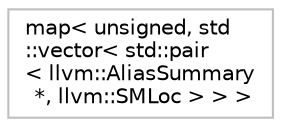 digraph "Graphical Class Hierarchy"
{
 // LATEX_PDF_SIZE
  bgcolor="transparent";
  edge [fontname="Helvetica",fontsize="10",labelfontname="Helvetica",labelfontsize="10"];
  node [fontname="Helvetica",fontsize="10",shape=record];
  rankdir="LR";
  Node0 [label="map\< unsigned, std\l::vector\< std::pair\l\< llvm::AliasSummary\l *, llvm::SMLoc \> \> \>",height=0.2,width=0.4,color="grey75",tooltip=" "];
}
